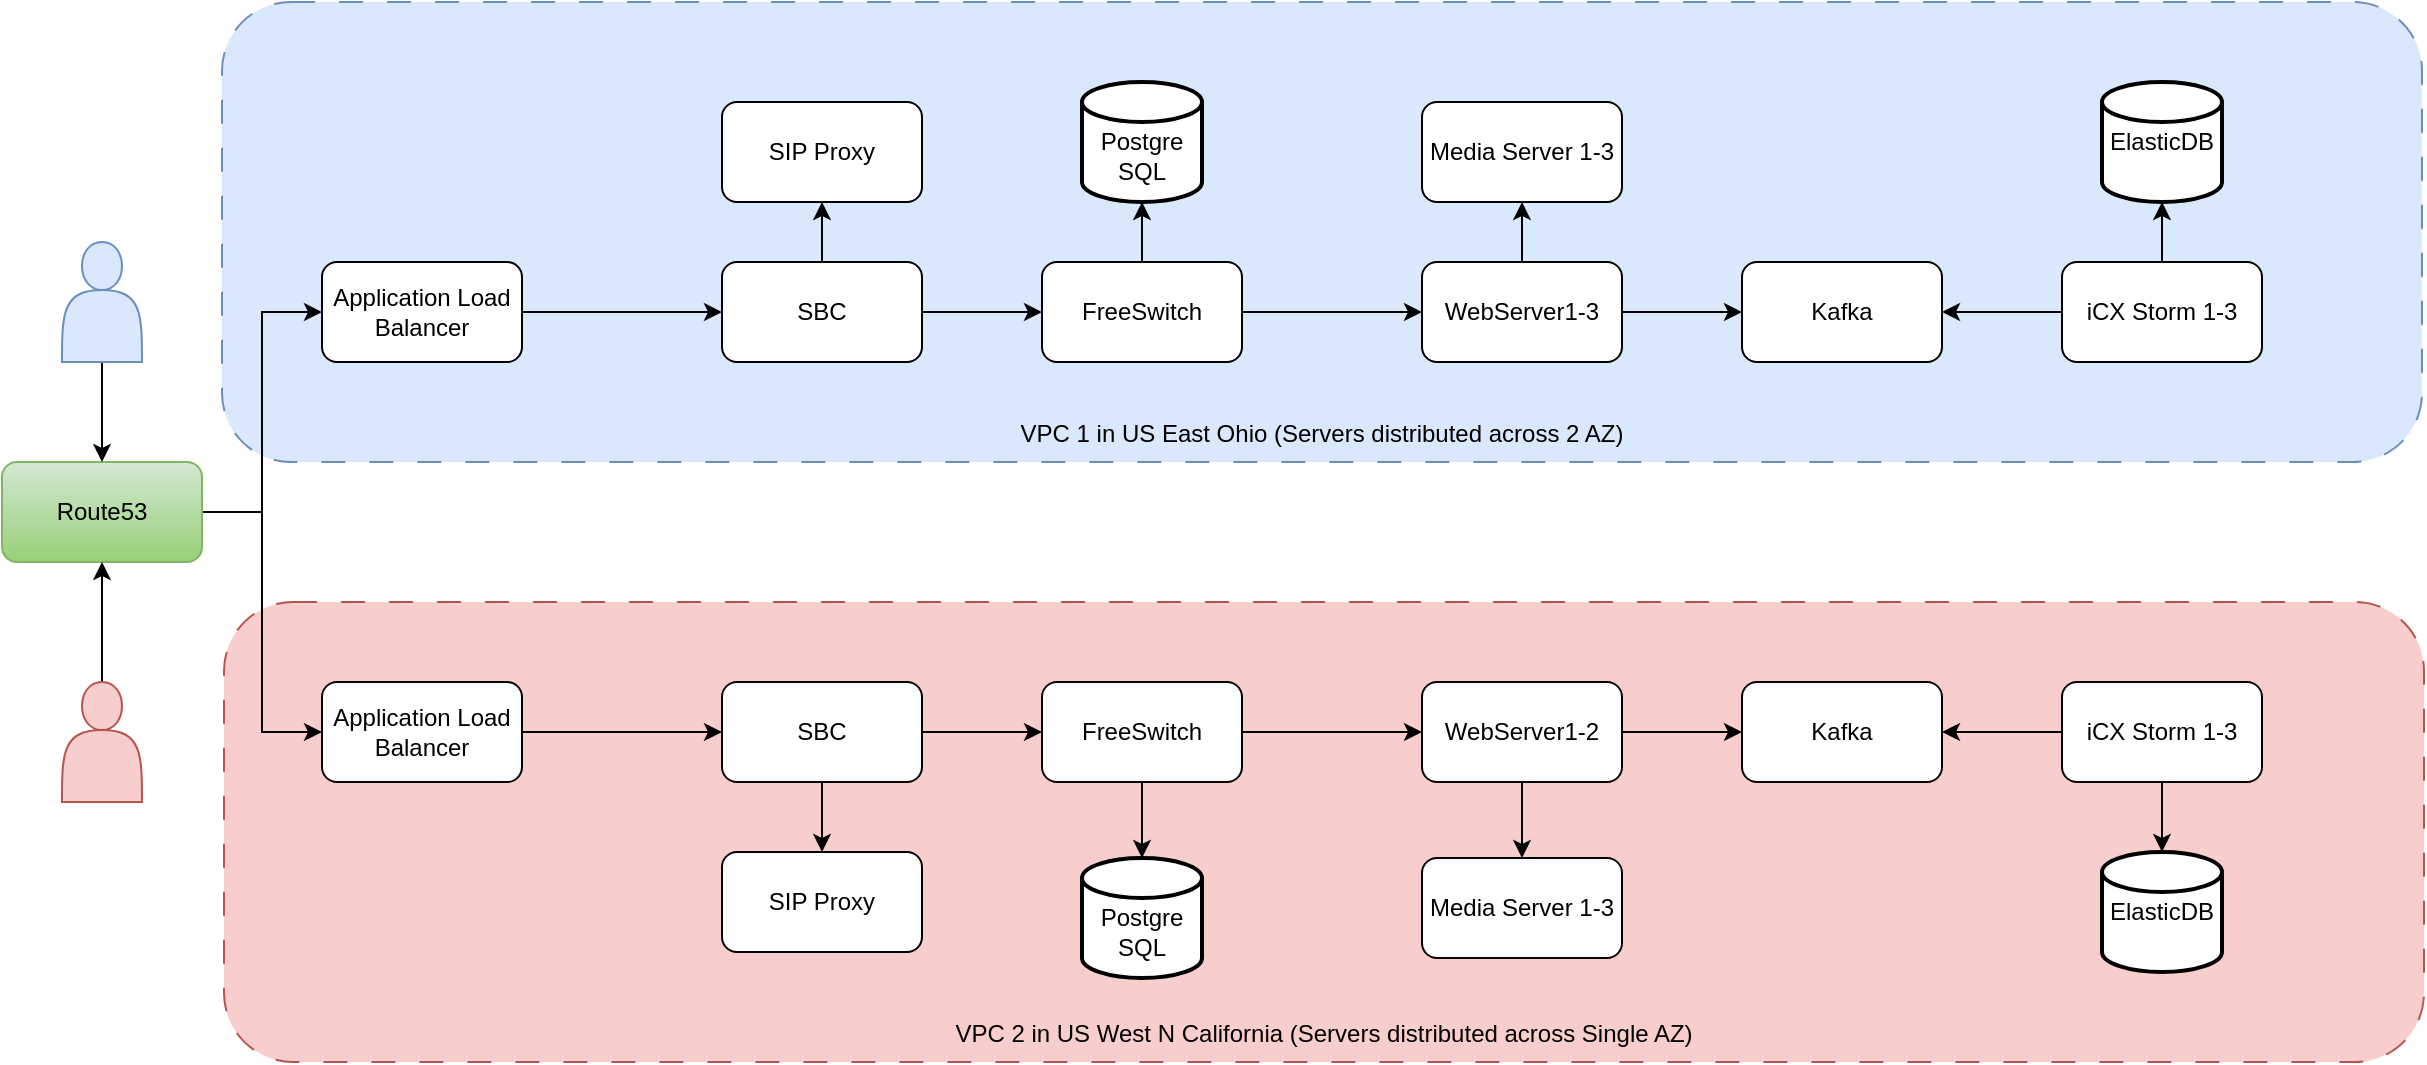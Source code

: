 <mxfile version="24.6.5" type="device" pages="4">
  <diagram name="Prod" id="0y2cEcj92cRR9aywOkBa">
    <mxGraphModel dx="1094" dy="1442" grid="1" gridSize="10" guides="1" tooltips="1" connect="1" arrows="1" fold="1" page="1" pageScale="1" pageWidth="850" pageHeight="1100" math="0" shadow="0">
      <root>
        <mxCell id="OpNi6kAqzI9KbD3gXD60-0" />
        <mxCell id="OpNi6kAqzI9KbD3gXD60-1" parent="OpNi6kAqzI9KbD3gXD60-0" />
        <mxCell id="OpNi6kAqzI9KbD3gXD60-2" value="&lt;div&gt;&lt;br&gt;&lt;/div&gt;&lt;div&gt;&lt;br&gt;&lt;/div&gt;&lt;div&gt;&lt;br&gt;&lt;/div&gt;&lt;div&gt;&lt;br&gt;&lt;/div&gt;&lt;div&gt;&lt;br&gt;&lt;/div&gt;&lt;div&gt;&lt;br&gt;&lt;/div&gt;&lt;div&gt;&lt;br&gt;&lt;/div&gt;&lt;div&gt;&lt;br&gt;&lt;/div&gt;&lt;div&gt;&lt;br&gt;&lt;/div&gt;&lt;div&gt;&lt;br&gt;&lt;/div&gt;&lt;div&gt;&lt;br&gt;&lt;/div&gt;&lt;div&gt;&lt;br&gt;&lt;/div&gt;&lt;div&gt;&lt;br&gt;&lt;/div&gt;&lt;div&gt;&lt;br&gt;&lt;/div&gt;&lt;div&gt;VPC 2 in US West N California (Servers distributed across Single AZ)&lt;br&gt;&lt;/div&gt;" style="html=1;dashed=1;whiteSpace=wrap;rounded=1;fillColor=#f8cecc;dashPattern=12 12;strokeColor=#b85450;" vertex="1" parent="OpNi6kAqzI9KbD3gXD60-1">
          <mxGeometry x="151" y="200" width="1100" height="230" as="geometry" />
        </mxCell>
        <mxCell id="OpNi6kAqzI9KbD3gXD60-3" value="&lt;br&gt;&lt;div&gt;&lt;br&gt;&lt;/div&gt;&lt;div&gt;&lt;br&gt;&lt;/div&gt;&lt;div&gt;&lt;br&gt;&lt;/div&gt;&lt;div&gt;&lt;br&gt;&lt;/div&gt;&lt;div&gt;&lt;br&gt;&lt;/div&gt;&lt;div&gt;&lt;br&gt;&lt;/div&gt;&lt;div&gt;&lt;br&gt;&lt;/div&gt;&lt;div&gt;&lt;br&gt;&lt;/div&gt;&lt;div&gt;&lt;br&gt;&lt;/div&gt;&lt;div&gt;&lt;br&gt;&lt;/div&gt;&lt;div&gt;&lt;br&gt;&lt;/div&gt;&lt;div&gt;&lt;br&gt;&lt;/div&gt;&lt;div&gt;&lt;br&gt;&lt;/div&gt;&lt;div&gt;VPC 1 in US East Ohio (Servers distributed across 2 AZ)&lt;br&gt;&lt;/div&gt;" style="html=1;dashed=1;whiteSpace=wrap;rounded=1;fillColor=#dae8fc;dashPattern=12 12;strokeColor=#6c8ebf;" vertex="1" parent="OpNi6kAqzI9KbD3gXD60-1">
          <mxGeometry x="150" y="-100" width="1100" height="230" as="geometry" />
        </mxCell>
        <mxCell id="OpNi6kAqzI9KbD3gXD60-4" style="edgeStyle=orthogonalEdgeStyle;rounded=0;orthogonalLoop=1;jettySize=auto;html=1;exitX=1;exitY=0.5;exitDx=0;exitDy=0;entryX=0;entryY=0.5;entryDx=0;entryDy=0;" edge="1" parent="OpNi6kAqzI9KbD3gXD60-1" source="OpNi6kAqzI9KbD3gXD60-6" target="OpNi6kAqzI9KbD3gXD60-8">
          <mxGeometry relative="1" as="geometry" />
        </mxCell>
        <mxCell id="OpNi6kAqzI9KbD3gXD60-5" style="edgeStyle=orthogonalEdgeStyle;rounded=0;orthogonalLoop=1;jettySize=auto;html=1;exitX=1;exitY=0.5;exitDx=0;exitDy=0;entryX=0;entryY=0.5;entryDx=0;entryDy=0;" edge="1" parent="OpNi6kAqzI9KbD3gXD60-1" source="OpNi6kAqzI9KbD3gXD60-6" target="OpNi6kAqzI9KbD3gXD60-10">
          <mxGeometry relative="1" as="geometry" />
        </mxCell>
        <mxCell id="OpNi6kAqzI9KbD3gXD60-6" value="Route53" style="html=1;dashed=0;whiteSpace=wrap;rounded=1;fillColor=#d5e8d4;strokeColor=#82b366;gradientColor=#97d077;" vertex="1" parent="OpNi6kAqzI9KbD3gXD60-1">
          <mxGeometry x="40" y="130" width="100" height="50" as="geometry" />
        </mxCell>
        <mxCell id="OpNi6kAqzI9KbD3gXD60-7" value="" style="edgeStyle=orthogonalEdgeStyle;rounded=0;orthogonalLoop=1;jettySize=auto;html=1;" edge="1" parent="OpNi6kAqzI9KbD3gXD60-1" source="OpNi6kAqzI9KbD3gXD60-8" target="OpNi6kAqzI9KbD3gXD60-13">
          <mxGeometry relative="1" as="geometry" />
        </mxCell>
        <mxCell id="OpNi6kAqzI9KbD3gXD60-8" value="Application Load Balancer" style="html=1;dashed=0;whiteSpace=wrap;rounded=1;" vertex="1" parent="OpNi6kAqzI9KbD3gXD60-1">
          <mxGeometry x="200" y="30" width="100" height="50" as="geometry" />
        </mxCell>
        <mxCell id="OpNi6kAqzI9KbD3gXD60-9" value="" style="edgeStyle=orthogonalEdgeStyle;rounded=0;orthogonalLoop=1;jettySize=auto;html=1;" edge="1" parent="OpNi6kAqzI9KbD3gXD60-1" source="OpNi6kAqzI9KbD3gXD60-10" target="OpNi6kAqzI9KbD3gXD60-16">
          <mxGeometry relative="1" as="geometry" />
        </mxCell>
        <mxCell id="OpNi6kAqzI9KbD3gXD60-10" value="Application Load Balancer" style="html=1;dashed=0;whiteSpace=wrap;rounded=1;" vertex="1" parent="OpNi6kAqzI9KbD3gXD60-1">
          <mxGeometry x="200" y="240" width="100" height="50" as="geometry" />
        </mxCell>
        <mxCell id="OpNi6kAqzI9KbD3gXD60-11" value="" style="edgeStyle=orthogonalEdgeStyle;rounded=0;orthogonalLoop=1;jettySize=auto;html=1;" edge="1" parent="OpNi6kAqzI9KbD3gXD60-1" source="OpNi6kAqzI9KbD3gXD60-13" target="OpNi6kAqzI9KbD3gXD60-17">
          <mxGeometry relative="1" as="geometry" />
        </mxCell>
        <mxCell id="OpNi6kAqzI9KbD3gXD60-12" value="" style="edgeStyle=orthogonalEdgeStyle;rounded=0;orthogonalLoop=1;jettySize=auto;html=1;" edge="1" parent="OpNi6kAqzI9KbD3gXD60-1" source="OpNi6kAqzI9KbD3gXD60-13" target="OpNi6kAqzI9KbD3gXD60-21">
          <mxGeometry relative="1" as="geometry" />
        </mxCell>
        <mxCell id="OpNi6kAqzI9KbD3gXD60-13" value="SBC" style="html=1;dashed=0;whiteSpace=wrap;rounded=1;" vertex="1" parent="OpNi6kAqzI9KbD3gXD60-1">
          <mxGeometry x="400" y="30" width="100" height="50" as="geometry" />
        </mxCell>
        <mxCell id="OpNi6kAqzI9KbD3gXD60-14" value="" style="edgeStyle=orthogonalEdgeStyle;rounded=0;orthogonalLoop=1;jettySize=auto;html=1;" edge="1" parent="OpNi6kAqzI9KbD3gXD60-1" source="OpNi6kAqzI9KbD3gXD60-16" target="OpNi6kAqzI9KbD3gXD60-18">
          <mxGeometry relative="1" as="geometry" />
        </mxCell>
        <mxCell id="OpNi6kAqzI9KbD3gXD60-15" value="" style="edgeStyle=orthogonalEdgeStyle;rounded=0;orthogonalLoop=1;jettySize=auto;html=1;" edge="1" parent="OpNi6kAqzI9KbD3gXD60-1" source="OpNi6kAqzI9KbD3gXD60-16" target="OpNi6kAqzI9KbD3gXD60-24">
          <mxGeometry relative="1" as="geometry" />
        </mxCell>
        <mxCell id="OpNi6kAqzI9KbD3gXD60-16" value="SBC" style="html=1;dashed=0;whiteSpace=wrap;rounded=1;" vertex="1" parent="OpNi6kAqzI9KbD3gXD60-1">
          <mxGeometry x="400" y="240" width="100" height="50" as="geometry" />
        </mxCell>
        <mxCell id="OpNi6kAqzI9KbD3gXD60-17" value="SIP Proxy" style="html=1;dashed=0;whiteSpace=wrap;rounded=1;" vertex="1" parent="OpNi6kAqzI9KbD3gXD60-1">
          <mxGeometry x="400" y="-50" width="100" height="50" as="geometry" />
        </mxCell>
        <mxCell id="OpNi6kAqzI9KbD3gXD60-18" value="SIP Proxy" style="html=1;dashed=0;whiteSpace=wrap;rounded=1;" vertex="1" parent="OpNi6kAqzI9KbD3gXD60-1">
          <mxGeometry x="400" y="325" width="100" height="50" as="geometry" />
        </mxCell>
        <mxCell id="OpNi6kAqzI9KbD3gXD60-19" value="" style="edgeStyle=orthogonalEdgeStyle;rounded=0;orthogonalLoop=1;jettySize=auto;html=1;" edge="1" parent="OpNi6kAqzI9KbD3gXD60-1" source="OpNi6kAqzI9KbD3gXD60-21" target="OpNi6kAqzI9KbD3gXD60-29">
          <mxGeometry relative="1" as="geometry" />
        </mxCell>
        <mxCell id="OpNi6kAqzI9KbD3gXD60-20" value="" style="edgeStyle=orthogonalEdgeStyle;rounded=0;orthogonalLoop=1;jettySize=auto;html=1;" edge="1" parent="OpNi6kAqzI9KbD3gXD60-1" source="OpNi6kAqzI9KbD3gXD60-21" target="OpNi6kAqzI9KbD3gXD60-25">
          <mxGeometry relative="1" as="geometry" />
        </mxCell>
        <mxCell id="OpNi6kAqzI9KbD3gXD60-21" value="FreeSwitch" style="html=1;dashed=0;whiteSpace=wrap;rounded=1;" vertex="1" parent="OpNi6kAqzI9KbD3gXD60-1">
          <mxGeometry x="560" y="30" width="100" height="50" as="geometry" />
        </mxCell>
        <mxCell id="OpNi6kAqzI9KbD3gXD60-22" value="" style="edgeStyle=orthogonalEdgeStyle;rounded=0;orthogonalLoop=1;jettySize=auto;html=1;" edge="1" parent="OpNi6kAqzI9KbD3gXD60-1" source="OpNi6kAqzI9KbD3gXD60-24" target="OpNi6kAqzI9KbD3gXD60-26">
          <mxGeometry relative="1" as="geometry" />
        </mxCell>
        <mxCell id="OpNi6kAqzI9KbD3gXD60-23" value="" style="edgeStyle=orthogonalEdgeStyle;rounded=0;orthogonalLoop=1;jettySize=auto;html=1;" edge="1" parent="OpNi6kAqzI9KbD3gXD60-1" source="OpNi6kAqzI9KbD3gXD60-24" target="OpNi6kAqzI9KbD3gXD60-32">
          <mxGeometry relative="1" as="geometry" />
        </mxCell>
        <mxCell id="OpNi6kAqzI9KbD3gXD60-24" value="FreeSwitch" style="html=1;dashed=0;whiteSpace=wrap;rounded=1;" vertex="1" parent="OpNi6kAqzI9KbD3gXD60-1">
          <mxGeometry x="560" y="240" width="100" height="50" as="geometry" />
        </mxCell>
        <mxCell id="OpNi6kAqzI9KbD3gXD60-25" value="&lt;div&gt;&lt;br&gt;&lt;/div&gt;&lt;div&gt;Postgre&lt;/div&gt;&lt;div&gt;SQL&lt;/div&gt;" style="strokeWidth=2;html=1;shape=mxgraph.flowchart.database;whiteSpace=wrap;" vertex="1" parent="OpNi6kAqzI9KbD3gXD60-1">
          <mxGeometry x="580" y="-60" width="60" height="60" as="geometry" />
        </mxCell>
        <mxCell id="OpNi6kAqzI9KbD3gXD60-26" value="&lt;br&gt;&lt;div&gt;Postgre&lt;/div&gt;&lt;div&gt;SQL&lt;/div&gt;" style="strokeWidth=2;html=1;shape=mxgraph.flowchart.database;whiteSpace=wrap;" vertex="1" parent="OpNi6kAqzI9KbD3gXD60-1">
          <mxGeometry x="580" y="328" width="60" height="60" as="geometry" />
        </mxCell>
        <mxCell id="OpNi6kAqzI9KbD3gXD60-27" value="" style="edgeStyle=orthogonalEdgeStyle;rounded=0;orthogonalLoop=1;jettySize=auto;html=1;" edge="1" parent="OpNi6kAqzI9KbD3gXD60-1" source="OpNi6kAqzI9KbD3gXD60-29" target="OpNi6kAqzI9KbD3gXD60-33">
          <mxGeometry relative="1" as="geometry" />
        </mxCell>
        <mxCell id="OpNi6kAqzI9KbD3gXD60-28" value="" style="edgeStyle=orthogonalEdgeStyle;rounded=0;orthogonalLoop=1;jettySize=auto;html=1;" edge="1" parent="OpNi6kAqzI9KbD3gXD60-1" source="OpNi6kAqzI9KbD3gXD60-29" target="OpNi6kAqzI9KbD3gXD60-37">
          <mxGeometry relative="1" as="geometry" />
        </mxCell>
        <mxCell id="OpNi6kAqzI9KbD3gXD60-29" value="WebServer1-3" style="html=1;dashed=0;whiteSpace=wrap;rounded=1;" vertex="1" parent="OpNi6kAqzI9KbD3gXD60-1">
          <mxGeometry x="750" y="30" width="100" height="50" as="geometry" />
        </mxCell>
        <mxCell id="OpNi6kAqzI9KbD3gXD60-30" value="" style="edgeStyle=orthogonalEdgeStyle;rounded=0;orthogonalLoop=1;jettySize=auto;html=1;" edge="1" parent="OpNi6kAqzI9KbD3gXD60-1" source="OpNi6kAqzI9KbD3gXD60-32" target="OpNi6kAqzI9KbD3gXD60-34">
          <mxGeometry relative="1" as="geometry" />
        </mxCell>
        <mxCell id="OpNi6kAqzI9KbD3gXD60-31" value="" style="edgeStyle=orthogonalEdgeStyle;rounded=0;orthogonalLoop=1;jettySize=auto;html=1;" edge="1" parent="OpNi6kAqzI9KbD3gXD60-1" source="OpNi6kAqzI9KbD3gXD60-32" target="OpNi6kAqzI9KbD3gXD60-38">
          <mxGeometry relative="1" as="geometry" />
        </mxCell>
        <mxCell id="OpNi6kAqzI9KbD3gXD60-32" value="WebServer1-2" style="html=1;dashed=0;whiteSpace=wrap;rounded=1;" vertex="1" parent="OpNi6kAqzI9KbD3gXD60-1">
          <mxGeometry x="750" y="240" width="100" height="50" as="geometry" />
        </mxCell>
        <mxCell id="OpNi6kAqzI9KbD3gXD60-33" value="Media Server 1-3" style="html=1;dashed=0;whiteSpace=wrap;rounded=1;" vertex="1" parent="OpNi6kAqzI9KbD3gXD60-1">
          <mxGeometry x="750" y="-50" width="100" height="50" as="geometry" />
        </mxCell>
        <mxCell id="OpNi6kAqzI9KbD3gXD60-34" value="Media Server 1-3" style="html=1;dashed=0;whiteSpace=wrap;rounded=1;" vertex="1" parent="OpNi6kAqzI9KbD3gXD60-1">
          <mxGeometry x="750" y="328" width="100" height="50" as="geometry" />
        </mxCell>
        <mxCell id="OpNi6kAqzI9KbD3gXD60-35" value="ElasticDB" style="strokeWidth=2;html=1;shape=mxgraph.flowchart.database;whiteSpace=wrap;" vertex="1" parent="OpNi6kAqzI9KbD3gXD60-1">
          <mxGeometry x="1090" y="-60" width="60" height="60" as="geometry" />
        </mxCell>
        <mxCell id="OpNi6kAqzI9KbD3gXD60-36" value="ElasticDB" style="strokeWidth=2;html=1;shape=mxgraph.flowchart.database;whiteSpace=wrap;" vertex="1" parent="OpNi6kAqzI9KbD3gXD60-1">
          <mxGeometry x="1090" y="325" width="60" height="60" as="geometry" />
        </mxCell>
        <mxCell id="OpNi6kAqzI9KbD3gXD60-37" value="Kafka" style="html=1;dashed=0;whiteSpace=wrap;rounded=1;" vertex="1" parent="OpNi6kAqzI9KbD3gXD60-1">
          <mxGeometry x="910" y="30" width="100" height="50" as="geometry" />
        </mxCell>
        <mxCell id="OpNi6kAqzI9KbD3gXD60-38" value="Kafka" style="html=1;dashed=0;whiteSpace=wrap;rounded=1;" vertex="1" parent="OpNi6kAqzI9KbD3gXD60-1">
          <mxGeometry x="910" y="240" width="100" height="50" as="geometry" />
        </mxCell>
        <mxCell id="OpNi6kAqzI9KbD3gXD60-39" value="" style="edgeStyle=orthogonalEdgeStyle;rounded=0;orthogonalLoop=1;jettySize=auto;html=1;" edge="1" parent="OpNi6kAqzI9KbD3gXD60-1" source="OpNi6kAqzI9KbD3gXD60-41" target="OpNi6kAqzI9KbD3gXD60-37">
          <mxGeometry relative="1" as="geometry" />
        </mxCell>
        <mxCell id="OpNi6kAqzI9KbD3gXD60-40" value="" style="edgeStyle=orthogonalEdgeStyle;rounded=0;orthogonalLoop=1;jettySize=auto;html=1;" edge="1" parent="OpNi6kAqzI9KbD3gXD60-1" source="OpNi6kAqzI9KbD3gXD60-41" target="OpNi6kAqzI9KbD3gXD60-35">
          <mxGeometry relative="1" as="geometry" />
        </mxCell>
        <mxCell id="OpNi6kAqzI9KbD3gXD60-41" value="iCX Storm 1-3" style="html=1;dashed=0;whiteSpace=wrap;rounded=1;" vertex="1" parent="OpNi6kAqzI9KbD3gXD60-1">
          <mxGeometry x="1070" y="30" width="100" height="50" as="geometry" />
        </mxCell>
        <mxCell id="OpNi6kAqzI9KbD3gXD60-42" value="" style="edgeStyle=orthogonalEdgeStyle;rounded=0;orthogonalLoop=1;jettySize=auto;html=1;" edge="1" parent="OpNi6kAqzI9KbD3gXD60-1" source="OpNi6kAqzI9KbD3gXD60-44" target="OpNi6kAqzI9KbD3gXD60-38">
          <mxGeometry relative="1" as="geometry" />
        </mxCell>
        <mxCell id="OpNi6kAqzI9KbD3gXD60-43" value="" style="edgeStyle=orthogonalEdgeStyle;rounded=0;orthogonalLoop=1;jettySize=auto;html=1;" edge="1" parent="OpNi6kAqzI9KbD3gXD60-1" source="OpNi6kAqzI9KbD3gXD60-44" target="OpNi6kAqzI9KbD3gXD60-36">
          <mxGeometry relative="1" as="geometry" />
        </mxCell>
        <mxCell id="OpNi6kAqzI9KbD3gXD60-44" value="iCX Storm 1-3" style="html=1;dashed=0;whiteSpace=wrap;rounded=1;" vertex="1" parent="OpNi6kAqzI9KbD3gXD60-1">
          <mxGeometry x="1070" y="240" width="100" height="50" as="geometry" />
        </mxCell>
        <mxCell id="OpNi6kAqzI9KbD3gXD60-45" value="" style="edgeStyle=orthogonalEdgeStyle;rounded=0;orthogonalLoop=1;jettySize=auto;html=1;" edge="1" parent="OpNi6kAqzI9KbD3gXD60-1" source="OpNi6kAqzI9KbD3gXD60-46" target="OpNi6kAqzI9KbD3gXD60-6">
          <mxGeometry relative="1" as="geometry" />
        </mxCell>
        <mxCell id="OpNi6kAqzI9KbD3gXD60-46" value="" style="shape=actor;whiteSpace=wrap;html=1;fillColor=#dae8fc;strokeColor=#6c8ebf;" vertex="1" parent="OpNi6kAqzI9KbD3gXD60-1">
          <mxGeometry x="70" y="20" width="40" height="60" as="geometry" />
        </mxCell>
        <mxCell id="OpNi6kAqzI9KbD3gXD60-47" value="" style="edgeStyle=orthogonalEdgeStyle;rounded=0;orthogonalLoop=1;jettySize=auto;html=1;" edge="1" parent="OpNi6kAqzI9KbD3gXD60-1" source="OpNi6kAqzI9KbD3gXD60-48" target="OpNi6kAqzI9KbD3gXD60-6">
          <mxGeometry relative="1" as="geometry" />
        </mxCell>
        <mxCell id="OpNi6kAqzI9KbD3gXD60-48" value="" style="shape=actor;whiteSpace=wrap;html=1;fillColor=#f8cecc;strokeColor=#b85450;" vertex="1" parent="OpNi6kAqzI9KbD3gXD60-1">
          <mxGeometry x="70" y="240" width="40" height="60" as="geometry" />
        </mxCell>
      </root>
    </mxGraphModel>
  </diagram>
  <diagram name="QA" id="72XhAy7mqcsONhB2yUjK">
    <mxGraphModel dx="1094" dy="1442" grid="1" gridSize="10" guides="1" tooltips="1" connect="1" arrows="1" fold="1" page="1" pageScale="1" pageWidth="850" pageHeight="1100" math="0" shadow="0">
      <root>
        <mxCell id="8ZJLB2aqeeRD6IGRixG1-0" />
        <mxCell id="8ZJLB2aqeeRD6IGRixG1-1" parent="8ZJLB2aqeeRD6IGRixG1-0" />
        <mxCell id="8ZJLB2aqeeRD6IGRixG1-2" value="&lt;div&gt;&lt;br&gt;&lt;/div&gt;&lt;div&gt;&lt;br&gt;&lt;/div&gt;&lt;div&gt;&lt;br&gt;&lt;/div&gt;&lt;div&gt;&lt;br&gt;&lt;/div&gt;&lt;div&gt;&lt;br&gt;&lt;/div&gt;&lt;div&gt;&lt;br&gt;&lt;/div&gt;&lt;div&gt;&lt;br&gt;&lt;/div&gt;&lt;div&gt;&lt;br&gt;&lt;/div&gt;&lt;div&gt;&lt;br&gt;&lt;/div&gt;&lt;div&gt;&lt;br&gt;&lt;/div&gt;&lt;div&gt;&lt;br&gt;&lt;/div&gt;&lt;div&gt;&lt;br&gt;&lt;/div&gt;&lt;div&gt;&lt;br&gt;&lt;/div&gt;&lt;div&gt;&lt;br&gt;&lt;/div&gt;&lt;div&gt;VPC 2 in US West N California (Servers distributed across Single AZ)&lt;br&gt;&lt;/div&gt;" style="html=1;dashed=1;whiteSpace=wrap;rounded=1;fillColor=#f8cecc;dashPattern=12 12;strokeColor=#b85450;" vertex="1" parent="8ZJLB2aqeeRD6IGRixG1-1">
          <mxGeometry x="151" y="200" width="1100" height="230" as="geometry" />
        </mxCell>
        <mxCell id="8ZJLB2aqeeRD6IGRixG1-3" value="&lt;br&gt;&lt;div&gt;&lt;br&gt;&lt;/div&gt;&lt;div&gt;&lt;br&gt;&lt;/div&gt;&lt;div&gt;&lt;br&gt;&lt;/div&gt;&lt;div&gt;&lt;br&gt;&lt;/div&gt;&lt;div&gt;&lt;br&gt;&lt;/div&gt;&lt;div&gt;&lt;br&gt;&lt;/div&gt;&lt;div&gt;&lt;br&gt;&lt;/div&gt;&lt;div&gt;&lt;br&gt;&lt;/div&gt;&lt;div&gt;&lt;br&gt;&lt;/div&gt;&lt;div&gt;&lt;br&gt;&lt;/div&gt;&lt;div&gt;&lt;br&gt;&lt;/div&gt;&lt;div&gt;&lt;br&gt;&lt;/div&gt;&lt;div&gt;&lt;br&gt;&lt;/div&gt;&lt;div&gt;VPC 1 in US East Ohio (Servers distributed across Single AZ)&lt;br&gt;&lt;/div&gt;" style="html=1;dashed=1;whiteSpace=wrap;rounded=1;fillColor=#dae8fc;dashPattern=12 12;strokeColor=#6c8ebf;" vertex="1" parent="8ZJLB2aqeeRD6IGRixG1-1">
          <mxGeometry x="150" y="-100" width="1100" height="230" as="geometry" />
        </mxCell>
        <mxCell id="8ZJLB2aqeeRD6IGRixG1-4" style="edgeStyle=orthogonalEdgeStyle;rounded=0;orthogonalLoop=1;jettySize=auto;html=1;exitX=1;exitY=0.5;exitDx=0;exitDy=0;entryX=0;entryY=0.5;entryDx=0;entryDy=0;" edge="1" parent="8ZJLB2aqeeRD6IGRixG1-1" source="8ZJLB2aqeeRD6IGRixG1-6" target="8ZJLB2aqeeRD6IGRixG1-8">
          <mxGeometry relative="1" as="geometry" />
        </mxCell>
        <mxCell id="8ZJLB2aqeeRD6IGRixG1-5" style="edgeStyle=orthogonalEdgeStyle;rounded=0;orthogonalLoop=1;jettySize=auto;html=1;exitX=1;exitY=0.5;exitDx=0;exitDy=0;entryX=0;entryY=0.5;entryDx=0;entryDy=0;" edge="1" parent="8ZJLB2aqeeRD6IGRixG1-1" source="8ZJLB2aqeeRD6IGRixG1-6" target="8ZJLB2aqeeRD6IGRixG1-10">
          <mxGeometry relative="1" as="geometry" />
        </mxCell>
        <mxCell id="8ZJLB2aqeeRD6IGRixG1-6" value="Route53" style="html=1;dashed=0;whiteSpace=wrap;rounded=1;fillColor=#d5e8d4;strokeColor=#82b366;gradientColor=#97d077;" vertex="1" parent="8ZJLB2aqeeRD6IGRixG1-1">
          <mxGeometry x="40" y="130" width="100" height="50" as="geometry" />
        </mxCell>
        <mxCell id="8ZJLB2aqeeRD6IGRixG1-7" value="" style="edgeStyle=orthogonalEdgeStyle;rounded=0;orthogonalLoop=1;jettySize=auto;html=1;" edge="1" parent="8ZJLB2aqeeRD6IGRixG1-1" source="8ZJLB2aqeeRD6IGRixG1-8" target="8ZJLB2aqeeRD6IGRixG1-13">
          <mxGeometry relative="1" as="geometry" />
        </mxCell>
        <mxCell id="8ZJLB2aqeeRD6IGRixG1-8" value="Application Load Balancer" style="html=1;dashed=0;whiteSpace=wrap;rounded=1;" vertex="1" parent="8ZJLB2aqeeRD6IGRixG1-1">
          <mxGeometry x="200" y="30" width="100" height="50" as="geometry" />
        </mxCell>
        <mxCell id="8ZJLB2aqeeRD6IGRixG1-9" value="" style="edgeStyle=orthogonalEdgeStyle;rounded=0;orthogonalLoop=1;jettySize=auto;html=1;" edge="1" parent="8ZJLB2aqeeRD6IGRixG1-1" source="8ZJLB2aqeeRD6IGRixG1-10" target="8ZJLB2aqeeRD6IGRixG1-16">
          <mxGeometry relative="1" as="geometry" />
        </mxCell>
        <mxCell id="8ZJLB2aqeeRD6IGRixG1-10" value="Application Load Balancer" style="html=1;dashed=0;whiteSpace=wrap;rounded=1;" vertex="1" parent="8ZJLB2aqeeRD6IGRixG1-1">
          <mxGeometry x="200" y="240" width="100" height="50" as="geometry" />
        </mxCell>
        <mxCell id="8ZJLB2aqeeRD6IGRixG1-11" value="" style="edgeStyle=orthogonalEdgeStyle;rounded=0;orthogonalLoop=1;jettySize=auto;html=1;" edge="1" parent="8ZJLB2aqeeRD6IGRixG1-1" source="8ZJLB2aqeeRD6IGRixG1-13" target="8ZJLB2aqeeRD6IGRixG1-17">
          <mxGeometry relative="1" as="geometry" />
        </mxCell>
        <mxCell id="8ZJLB2aqeeRD6IGRixG1-12" value="" style="edgeStyle=orthogonalEdgeStyle;rounded=0;orthogonalLoop=1;jettySize=auto;html=1;" edge="1" parent="8ZJLB2aqeeRD6IGRixG1-1" source="8ZJLB2aqeeRD6IGRixG1-13" target="8ZJLB2aqeeRD6IGRixG1-21">
          <mxGeometry relative="1" as="geometry" />
        </mxCell>
        <mxCell id="8ZJLB2aqeeRD6IGRixG1-13" value="SBC" style="html=1;dashed=0;whiteSpace=wrap;rounded=1;" vertex="1" parent="8ZJLB2aqeeRD6IGRixG1-1">
          <mxGeometry x="400" y="30" width="100" height="50" as="geometry" />
        </mxCell>
        <mxCell id="8ZJLB2aqeeRD6IGRixG1-14" value="" style="edgeStyle=orthogonalEdgeStyle;rounded=0;orthogonalLoop=1;jettySize=auto;html=1;" edge="1" parent="8ZJLB2aqeeRD6IGRixG1-1" source="8ZJLB2aqeeRD6IGRixG1-16" target="8ZJLB2aqeeRD6IGRixG1-18">
          <mxGeometry relative="1" as="geometry" />
        </mxCell>
        <mxCell id="8ZJLB2aqeeRD6IGRixG1-15" value="" style="edgeStyle=orthogonalEdgeStyle;rounded=0;orthogonalLoop=1;jettySize=auto;html=1;" edge="1" parent="8ZJLB2aqeeRD6IGRixG1-1" source="8ZJLB2aqeeRD6IGRixG1-16" target="8ZJLB2aqeeRD6IGRixG1-24">
          <mxGeometry relative="1" as="geometry" />
        </mxCell>
        <mxCell id="8ZJLB2aqeeRD6IGRixG1-16" value="SBC" style="html=1;dashed=0;whiteSpace=wrap;rounded=1;" vertex="1" parent="8ZJLB2aqeeRD6IGRixG1-1">
          <mxGeometry x="400" y="240" width="100" height="50" as="geometry" />
        </mxCell>
        <mxCell id="8ZJLB2aqeeRD6IGRixG1-17" value="SIP Proxy" style="html=1;dashed=0;whiteSpace=wrap;rounded=1;" vertex="1" parent="8ZJLB2aqeeRD6IGRixG1-1">
          <mxGeometry x="400" y="-50" width="100" height="50" as="geometry" />
        </mxCell>
        <mxCell id="8ZJLB2aqeeRD6IGRixG1-18" value="SIP Proxy" style="html=1;dashed=0;whiteSpace=wrap;rounded=1;" vertex="1" parent="8ZJLB2aqeeRD6IGRixG1-1">
          <mxGeometry x="400" y="325" width="100" height="50" as="geometry" />
        </mxCell>
        <mxCell id="8ZJLB2aqeeRD6IGRixG1-19" value="" style="edgeStyle=orthogonalEdgeStyle;rounded=0;orthogonalLoop=1;jettySize=auto;html=1;" edge="1" parent="8ZJLB2aqeeRD6IGRixG1-1" source="8ZJLB2aqeeRD6IGRixG1-21" target="8ZJLB2aqeeRD6IGRixG1-29">
          <mxGeometry relative="1" as="geometry" />
        </mxCell>
        <mxCell id="8ZJLB2aqeeRD6IGRixG1-20" value="" style="edgeStyle=orthogonalEdgeStyle;rounded=0;orthogonalLoop=1;jettySize=auto;html=1;" edge="1" parent="8ZJLB2aqeeRD6IGRixG1-1" source="8ZJLB2aqeeRD6IGRixG1-21" target="8ZJLB2aqeeRD6IGRixG1-25">
          <mxGeometry relative="1" as="geometry" />
        </mxCell>
        <mxCell id="8ZJLB2aqeeRD6IGRixG1-21" value="FreeSwitch" style="html=1;dashed=0;whiteSpace=wrap;rounded=1;" vertex="1" parent="8ZJLB2aqeeRD6IGRixG1-1">
          <mxGeometry x="560" y="30" width="100" height="50" as="geometry" />
        </mxCell>
        <mxCell id="8ZJLB2aqeeRD6IGRixG1-22" value="" style="edgeStyle=orthogonalEdgeStyle;rounded=0;orthogonalLoop=1;jettySize=auto;html=1;" edge="1" parent="8ZJLB2aqeeRD6IGRixG1-1" source="8ZJLB2aqeeRD6IGRixG1-24" target="8ZJLB2aqeeRD6IGRixG1-26">
          <mxGeometry relative="1" as="geometry" />
        </mxCell>
        <mxCell id="8ZJLB2aqeeRD6IGRixG1-23" value="" style="edgeStyle=orthogonalEdgeStyle;rounded=0;orthogonalLoop=1;jettySize=auto;html=1;" edge="1" parent="8ZJLB2aqeeRD6IGRixG1-1" source="8ZJLB2aqeeRD6IGRixG1-24" target="8ZJLB2aqeeRD6IGRixG1-32">
          <mxGeometry relative="1" as="geometry" />
        </mxCell>
        <mxCell id="8ZJLB2aqeeRD6IGRixG1-24" value="FreeSwitch" style="html=1;dashed=0;whiteSpace=wrap;rounded=1;" vertex="1" parent="8ZJLB2aqeeRD6IGRixG1-1">
          <mxGeometry x="560" y="240" width="100" height="50" as="geometry" />
        </mxCell>
        <mxCell id="8ZJLB2aqeeRD6IGRixG1-25" value="&lt;div&gt;&lt;br&gt;&lt;/div&gt;&lt;div&gt;Postgre&lt;/div&gt;&lt;div&gt;SQL&lt;/div&gt;" style="strokeWidth=2;html=1;shape=mxgraph.flowchart.database;whiteSpace=wrap;" vertex="1" parent="8ZJLB2aqeeRD6IGRixG1-1">
          <mxGeometry x="580" y="-60" width="60" height="60" as="geometry" />
        </mxCell>
        <mxCell id="8ZJLB2aqeeRD6IGRixG1-26" value="&lt;br&gt;&lt;div&gt;Postgre&lt;/div&gt;&lt;div&gt;SQL&lt;/div&gt;" style="strokeWidth=2;html=1;shape=mxgraph.flowchart.database;whiteSpace=wrap;" vertex="1" parent="8ZJLB2aqeeRD6IGRixG1-1">
          <mxGeometry x="580" y="328" width="60" height="60" as="geometry" />
        </mxCell>
        <mxCell id="8ZJLB2aqeeRD6IGRixG1-27" value="" style="edgeStyle=orthogonalEdgeStyle;rounded=0;orthogonalLoop=1;jettySize=auto;html=1;" edge="1" parent="8ZJLB2aqeeRD6IGRixG1-1" source="8ZJLB2aqeeRD6IGRixG1-29" target="8ZJLB2aqeeRD6IGRixG1-33">
          <mxGeometry relative="1" as="geometry" />
        </mxCell>
        <mxCell id="8ZJLB2aqeeRD6IGRixG1-28" value="" style="edgeStyle=orthogonalEdgeStyle;rounded=0;orthogonalLoop=1;jettySize=auto;html=1;" edge="1" parent="8ZJLB2aqeeRD6IGRixG1-1" source="8ZJLB2aqeeRD6IGRixG1-29" target="8ZJLB2aqeeRD6IGRixG1-37">
          <mxGeometry relative="1" as="geometry" />
        </mxCell>
        <mxCell id="8ZJLB2aqeeRD6IGRixG1-29" value="WebServer1" style="html=1;dashed=0;whiteSpace=wrap;rounded=1;" vertex="1" parent="8ZJLB2aqeeRD6IGRixG1-1">
          <mxGeometry x="750" y="30" width="100" height="50" as="geometry" />
        </mxCell>
        <mxCell id="8ZJLB2aqeeRD6IGRixG1-30" value="" style="edgeStyle=orthogonalEdgeStyle;rounded=0;orthogonalLoop=1;jettySize=auto;html=1;" edge="1" parent="8ZJLB2aqeeRD6IGRixG1-1" source="8ZJLB2aqeeRD6IGRixG1-32" target="8ZJLB2aqeeRD6IGRixG1-34">
          <mxGeometry relative="1" as="geometry" />
        </mxCell>
        <mxCell id="8ZJLB2aqeeRD6IGRixG1-31" value="" style="edgeStyle=orthogonalEdgeStyle;rounded=0;orthogonalLoop=1;jettySize=auto;html=1;" edge="1" parent="8ZJLB2aqeeRD6IGRixG1-1" source="8ZJLB2aqeeRD6IGRixG1-32" target="8ZJLB2aqeeRD6IGRixG1-38">
          <mxGeometry relative="1" as="geometry" />
        </mxCell>
        <mxCell id="8ZJLB2aqeeRD6IGRixG1-32" value="WebServer1" style="html=1;dashed=0;whiteSpace=wrap;rounded=1;" vertex="1" parent="8ZJLB2aqeeRD6IGRixG1-1">
          <mxGeometry x="750" y="240" width="100" height="50" as="geometry" />
        </mxCell>
        <mxCell id="8ZJLB2aqeeRD6IGRixG1-33" value="Media Server 1&lt;span style=&quot;white-space: pre;&quot;&gt;&#x9;&lt;/span&gt;" style="html=1;dashed=0;whiteSpace=wrap;rounded=1;" vertex="1" parent="8ZJLB2aqeeRD6IGRixG1-1">
          <mxGeometry x="750" y="-50" width="100" height="50" as="geometry" />
        </mxCell>
        <mxCell id="8ZJLB2aqeeRD6IGRixG1-34" value="Media Server 1" style="html=1;dashed=0;whiteSpace=wrap;rounded=1;" vertex="1" parent="8ZJLB2aqeeRD6IGRixG1-1">
          <mxGeometry x="750" y="328" width="100" height="50" as="geometry" />
        </mxCell>
        <mxCell id="8ZJLB2aqeeRD6IGRixG1-35" value="ElasticDB" style="strokeWidth=2;html=1;shape=mxgraph.flowchart.database;whiteSpace=wrap;" vertex="1" parent="8ZJLB2aqeeRD6IGRixG1-1">
          <mxGeometry x="1090" y="-60" width="60" height="60" as="geometry" />
        </mxCell>
        <mxCell id="8ZJLB2aqeeRD6IGRixG1-36" value="ElasticDB" style="strokeWidth=2;html=1;shape=mxgraph.flowchart.database;whiteSpace=wrap;" vertex="1" parent="8ZJLB2aqeeRD6IGRixG1-1">
          <mxGeometry x="1090" y="325" width="60" height="60" as="geometry" />
        </mxCell>
        <mxCell id="8ZJLB2aqeeRD6IGRixG1-37" value="Kafka" style="html=1;dashed=0;whiteSpace=wrap;rounded=1;" vertex="1" parent="8ZJLB2aqeeRD6IGRixG1-1">
          <mxGeometry x="910" y="30" width="100" height="50" as="geometry" />
        </mxCell>
        <mxCell id="8ZJLB2aqeeRD6IGRixG1-38" value="Kafka" style="html=1;dashed=0;whiteSpace=wrap;rounded=1;" vertex="1" parent="8ZJLB2aqeeRD6IGRixG1-1">
          <mxGeometry x="910" y="240" width="100" height="50" as="geometry" />
        </mxCell>
        <mxCell id="8ZJLB2aqeeRD6IGRixG1-39" value="" style="edgeStyle=orthogonalEdgeStyle;rounded=0;orthogonalLoop=1;jettySize=auto;html=1;" edge="1" parent="8ZJLB2aqeeRD6IGRixG1-1" source="8ZJLB2aqeeRD6IGRixG1-41" target="8ZJLB2aqeeRD6IGRixG1-37">
          <mxGeometry relative="1" as="geometry" />
        </mxCell>
        <mxCell id="8ZJLB2aqeeRD6IGRixG1-40" value="" style="edgeStyle=orthogonalEdgeStyle;rounded=0;orthogonalLoop=1;jettySize=auto;html=1;" edge="1" parent="8ZJLB2aqeeRD6IGRixG1-1" source="8ZJLB2aqeeRD6IGRixG1-41" target="8ZJLB2aqeeRD6IGRixG1-35">
          <mxGeometry relative="1" as="geometry" />
        </mxCell>
        <mxCell id="8ZJLB2aqeeRD6IGRixG1-41" value="iCX Storm 1" style="html=1;dashed=0;whiteSpace=wrap;rounded=1;" vertex="1" parent="8ZJLB2aqeeRD6IGRixG1-1">
          <mxGeometry x="1070" y="30" width="100" height="50" as="geometry" />
        </mxCell>
        <mxCell id="8ZJLB2aqeeRD6IGRixG1-42" value="" style="edgeStyle=orthogonalEdgeStyle;rounded=0;orthogonalLoop=1;jettySize=auto;html=1;" edge="1" parent="8ZJLB2aqeeRD6IGRixG1-1" source="8ZJLB2aqeeRD6IGRixG1-44" target="8ZJLB2aqeeRD6IGRixG1-38">
          <mxGeometry relative="1" as="geometry" />
        </mxCell>
        <mxCell id="8ZJLB2aqeeRD6IGRixG1-43" value="" style="edgeStyle=orthogonalEdgeStyle;rounded=0;orthogonalLoop=1;jettySize=auto;html=1;" edge="1" parent="8ZJLB2aqeeRD6IGRixG1-1" source="8ZJLB2aqeeRD6IGRixG1-44" target="8ZJLB2aqeeRD6IGRixG1-36">
          <mxGeometry relative="1" as="geometry" />
        </mxCell>
        <mxCell id="8ZJLB2aqeeRD6IGRixG1-44" value="iCX Storm 1" style="html=1;dashed=0;whiteSpace=wrap;rounded=1;" vertex="1" parent="8ZJLB2aqeeRD6IGRixG1-1">
          <mxGeometry x="1070" y="240" width="100" height="50" as="geometry" />
        </mxCell>
        <mxCell id="8ZJLB2aqeeRD6IGRixG1-45" value="" style="edgeStyle=orthogonalEdgeStyle;rounded=0;orthogonalLoop=1;jettySize=auto;html=1;" edge="1" parent="8ZJLB2aqeeRD6IGRixG1-1" source="8ZJLB2aqeeRD6IGRixG1-46" target="8ZJLB2aqeeRD6IGRixG1-6">
          <mxGeometry relative="1" as="geometry" />
        </mxCell>
        <mxCell id="8ZJLB2aqeeRD6IGRixG1-46" value="" style="shape=actor;whiteSpace=wrap;html=1;fillColor=#dae8fc;strokeColor=#6c8ebf;" vertex="1" parent="8ZJLB2aqeeRD6IGRixG1-1">
          <mxGeometry x="70" y="20" width="40" height="60" as="geometry" />
        </mxCell>
        <mxCell id="8ZJLB2aqeeRD6IGRixG1-47" value="" style="edgeStyle=orthogonalEdgeStyle;rounded=0;orthogonalLoop=1;jettySize=auto;html=1;" edge="1" parent="8ZJLB2aqeeRD6IGRixG1-1" source="8ZJLB2aqeeRD6IGRixG1-48" target="8ZJLB2aqeeRD6IGRixG1-6">
          <mxGeometry relative="1" as="geometry" />
        </mxCell>
        <mxCell id="8ZJLB2aqeeRD6IGRixG1-48" value="" style="shape=actor;whiteSpace=wrap;html=1;fillColor=#f8cecc;strokeColor=#b85450;" vertex="1" parent="8ZJLB2aqeeRD6IGRixG1-1">
          <mxGeometry x="70" y="240" width="40" height="60" as="geometry" />
        </mxCell>
      </root>
    </mxGraphModel>
  </diagram>
  <diagram name="Dev" id="mzVTiYClnchM7oxGXl-d">
    <mxGraphModel dx="1094" dy="1442" grid="1" gridSize="10" guides="1" tooltips="1" connect="1" arrows="1" fold="1" page="1" pageScale="1" pageWidth="850" pageHeight="1100" math="0" shadow="0">
      <root>
        <mxCell id="ukZi7wi3iFU05KVugEDS-0" />
        <mxCell id="ukZi7wi3iFU05KVugEDS-1" parent="ukZi7wi3iFU05KVugEDS-0" />
        <mxCell id="ukZi7wi3iFU05KVugEDS-3" value="&lt;br&gt;&lt;div&gt;&lt;br&gt;&lt;/div&gt;&lt;div&gt;&lt;br&gt;&lt;/div&gt;&lt;div&gt;&lt;br&gt;&lt;/div&gt;&lt;div&gt;&lt;br&gt;&lt;/div&gt;&lt;div&gt;&lt;br&gt;&lt;/div&gt;&lt;div&gt;&lt;br&gt;&lt;/div&gt;&lt;div&gt;&lt;br&gt;&lt;/div&gt;&lt;div&gt;&lt;br&gt;&lt;/div&gt;&lt;div&gt;&lt;br&gt;&lt;/div&gt;&lt;div&gt;&lt;br&gt;&lt;/div&gt;&lt;div&gt;&lt;br&gt;&lt;/div&gt;&lt;div&gt;&lt;br&gt;&lt;/div&gt;&lt;div&gt;&lt;br&gt;&lt;/div&gt;&lt;div&gt;VPC 1 in US East Ohio (Servers distributed across Single AZ)&lt;br&gt;&lt;/div&gt;" style="html=1;dashed=1;whiteSpace=wrap;rounded=1;fillColor=#dae8fc;dashPattern=12 12;strokeColor=#6c8ebf;" vertex="1" parent="ukZi7wi3iFU05KVugEDS-1">
          <mxGeometry x="150" y="-100" width="1100" height="230" as="geometry" />
        </mxCell>
        <mxCell id="ukZi7wi3iFU05KVugEDS-7" value="" style="edgeStyle=orthogonalEdgeStyle;rounded=0;orthogonalLoop=1;jettySize=auto;html=1;" edge="1" parent="ukZi7wi3iFU05KVugEDS-1" source="ukZi7wi3iFU05KVugEDS-8" target="ukZi7wi3iFU05KVugEDS-13">
          <mxGeometry relative="1" as="geometry" />
        </mxCell>
        <mxCell id="ukZi7wi3iFU05KVugEDS-8" value="Application Load Balancer" style="html=1;dashed=0;whiteSpace=wrap;rounded=1;" vertex="1" parent="ukZi7wi3iFU05KVugEDS-1">
          <mxGeometry x="200" y="30" width="100" height="50" as="geometry" />
        </mxCell>
        <mxCell id="ukZi7wi3iFU05KVugEDS-9" value="" style="edgeStyle=orthogonalEdgeStyle;rounded=0;orthogonalLoop=1;jettySize=auto;html=1;" edge="1" parent="ukZi7wi3iFU05KVugEDS-1" target="ukZi7wi3iFU05KVugEDS-16">
          <mxGeometry relative="1" as="geometry">
            <mxPoint x="300" y="265" as="sourcePoint" />
          </mxGeometry>
        </mxCell>
        <mxCell id="ukZi7wi3iFU05KVugEDS-11" value="" style="edgeStyle=orthogonalEdgeStyle;rounded=0;orthogonalLoop=1;jettySize=auto;html=1;" edge="1" parent="ukZi7wi3iFU05KVugEDS-1" source="ukZi7wi3iFU05KVugEDS-13" target="ukZi7wi3iFU05KVugEDS-17">
          <mxGeometry relative="1" as="geometry" />
        </mxCell>
        <mxCell id="ukZi7wi3iFU05KVugEDS-12" value="" style="edgeStyle=orthogonalEdgeStyle;rounded=0;orthogonalLoop=1;jettySize=auto;html=1;" edge="1" parent="ukZi7wi3iFU05KVugEDS-1" source="ukZi7wi3iFU05KVugEDS-13" target="ukZi7wi3iFU05KVugEDS-21">
          <mxGeometry relative="1" as="geometry" />
        </mxCell>
        <mxCell id="ukZi7wi3iFU05KVugEDS-13" value="SBC" style="html=1;dashed=0;whiteSpace=wrap;rounded=1;" vertex="1" parent="ukZi7wi3iFU05KVugEDS-1">
          <mxGeometry x="400" y="30" width="100" height="50" as="geometry" />
        </mxCell>
        <mxCell id="ukZi7wi3iFU05KVugEDS-15" value="" style="edgeStyle=orthogonalEdgeStyle;rounded=0;orthogonalLoop=1;jettySize=auto;html=1;" edge="1" parent="ukZi7wi3iFU05KVugEDS-1" target="ukZi7wi3iFU05KVugEDS-24">
          <mxGeometry relative="1" as="geometry">
            <mxPoint x="500" y="265" as="sourcePoint" />
          </mxGeometry>
        </mxCell>
        <mxCell id="ukZi7wi3iFU05KVugEDS-17" value="SIP Proxy" style="html=1;dashed=0;whiteSpace=wrap;rounded=1;" vertex="1" parent="ukZi7wi3iFU05KVugEDS-1">
          <mxGeometry x="400" y="-50" width="100" height="50" as="geometry" />
        </mxCell>
        <mxCell id="ukZi7wi3iFU05KVugEDS-19" value="" style="edgeStyle=orthogonalEdgeStyle;rounded=0;orthogonalLoop=1;jettySize=auto;html=1;" edge="1" parent="ukZi7wi3iFU05KVugEDS-1" source="ukZi7wi3iFU05KVugEDS-21" target="ukZi7wi3iFU05KVugEDS-29">
          <mxGeometry relative="1" as="geometry" />
        </mxCell>
        <mxCell id="ukZi7wi3iFU05KVugEDS-20" value="" style="edgeStyle=orthogonalEdgeStyle;rounded=0;orthogonalLoop=1;jettySize=auto;html=1;" edge="1" parent="ukZi7wi3iFU05KVugEDS-1" source="ukZi7wi3iFU05KVugEDS-21" target="ukZi7wi3iFU05KVugEDS-25">
          <mxGeometry relative="1" as="geometry" />
        </mxCell>
        <mxCell id="ukZi7wi3iFU05KVugEDS-21" value="FreeSwitch" style="html=1;dashed=0;whiteSpace=wrap;rounded=1;" vertex="1" parent="ukZi7wi3iFU05KVugEDS-1">
          <mxGeometry x="560" y="30" width="100" height="50" as="geometry" />
        </mxCell>
        <mxCell id="ukZi7wi3iFU05KVugEDS-23" value="" style="edgeStyle=orthogonalEdgeStyle;rounded=0;orthogonalLoop=1;jettySize=auto;html=1;" edge="1" parent="ukZi7wi3iFU05KVugEDS-1" target="ukZi7wi3iFU05KVugEDS-32">
          <mxGeometry relative="1" as="geometry">
            <mxPoint x="660" y="265" as="sourcePoint" />
          </mxGeometry>
        </mxCell>
        <mxCell id="ukZi7wi3iFU05KVugEDS-25" value="&lt;div&gt;&lt;br&gt;&lt;/div&gt;&lt;div&gt;Postgre&lt;/div&gt;&lt;div&gt;SQL&lt;/div&gt;" style="strokeWidth=2;html=1;shape=mxgraph.flowchart.database;whiteSpace=wrap;" vertex="1" parent="ukZi7wi3iFU05KVugEDS-1">
          <mxGeometry x="580" y="-60" width="60" height="60" as="geometry" />
        </mxCell>
        <mxCell id="ukZi7wi3iFU05KVugEDS-27" value="" style="edgeStyle=orthogonalEdgeStyle;rounded=0;orthogonalLoop=1;jettySize=auto;html=1;" edge="1" parent="ukZi7wi3iFU05KVugEDS-1" source="ukZi7wi3iFU05KVugEDS-29" target="ukZi7wi3iFU05KVugEDS-33">
          <mxGeometry relative="1" as="geometry" />
        </mxCell>
        <mxCell id="ukZi7wi3iFU05KVugEDS-28" value="" style="edgeStyle=orthogonalEdgeStyle;rounded=0;orthogonalLoop=1;jettySize=auto;html=1;" edge="1" parent="ukZi7wi3iFU05KVugEDS-1" source="ukZi7wi3iFU05KVugEDS-29" target="ukZi7wi3iFU05KVugEDS-37">
          <mxGeometry relative="1" as="geometry" />
        </mxCell>
        <mxCell id="ukZi7wi3iFU05KVugEDS-29" value="WebServer1" style="html=1;dashed=0;whiteSpace=wrap;rounded=1;" vertex="1" parent="ukZi7wi3iFU05KVugEDS-1">
          <mxGeometry x="750" y="30" width="100" height="50" as="geometry" />
        </mxCell>
        <mxCell id="ukZi7wi3iFU05KVugEDS-31" value="" style="edgeStyle=orthogonalEdgeStyle;rounded=0;orthogonalLoop=1;jettySize=auto;html=1;" edge="1" parent="ukZi7wi3iFU05KVugEDS-1" target="ukZi7wi3iFU05KVugEDS-38">
          <mxGeometry relative="1" as="geometry">
            <mxPoint x="850" y="265" as="sourcePoint" />
          </mxGeometry>
        </mxCell>
        <mxCell id="ukZi7wi3iFU05KVugEDS-33" value="Media Server 1&lt;span style=&quot;white-space: pre;&quot;&gt;&#x9;&lt;/span&gt;" style="html=1;dashed=0;whiteSpace=wrap;rounded=1;" vertex="1" parent="ukZi7wi3iFU05KVugEDS-1">
          <mxGeometry x="750" y="-50" width="100" height="50" as="geometry" />
        </mxCell>
        <mxCell id="ukZi7wi3iFU05KVugEDS-35" value="ElasticDB" style="strokeWidth=2;html=1;shape=mxgraph.flowchart.database;whiteSpace=wrap;" vertex="1" parent="ukZi7wi3iFU05KVugEDS-1">
          <mxGeometry x="1090" y="-60" width="60" height="60" as="geometry" />
        </mxCell>
        <mxCell id="ukZi7wi3iFU05KVugEDS-37" value="Kafka" style="html=1;dashed=0;whiteSpace=wrap;rounded=1;" vertex="1" parent="ukZi7wi3iFU05KVugEDS-1">
          <mxGeometry x="910" y="30" width="100" height="50" as="geometry" />
        </mxCell>
        <mxCell id="ukZi7wi3iFU05KVugEDS-39" value="" style="edgeStyle=orthogonalEdgeStyle;rounded=0;orthogonalLoop=1;jettySize=auto;html=1;" edge="1" parent="ukZi7wi3iFU05KVugEDS-1" source="ukZi7wi3iFU05KVugEDS-41" target="ukZi7wi3iFU05KVugEDS-37">
          <mxGeometry relative="1" as="geometry" />
        </mxCell>
        <mxCell id="ukZi7wi3iFU05KVugEDS-40" value="" style="edgeStyle=orthogonalEdgeStyle;rounded=0;orthogonalLoop=1;jettySize=auto;html=1;" edge="1" parent="ukZi7wi3iFU05KVugEDS-1" source="ukZi7wi3iFU05KVugEDS-41" target="ukZi7wi3iFU05KVugEDS-35">
          <mxGeometry relative="1" as="geometry" />
        </mxCell>
        <mxCell id="ukZi7wi3iFU05KVugEDS-41" value="iCX Storm 1" style="html=1;dashed=0;whiteSpace=wrap;rounded=1;" vertex="1" parent="ukZi7wi3iFU05KVugEDS-1">
          <mxGeometry x="1070" y="30" width="100" height="50" as="geometry" />
        </mxCell>
        <mxCell id="ukZi7wi3iFU05KVugEDS-42" value="" style="edgeStyle=orthogonalEdgeStyle;rounded=0;orthogonalLoop=1;jettySize=auto;html=1;" edge="1" parent="ukZi7wi3iFU05KVugEDS-1" source="ukZi7wi3iFU05KVugEDS-44">
          <mxGeometry relative="1" as="geometry">
            <mxPoint x="1010" y="265" as="targetPoint" />
          </mxGeometry>
        </mxCell>
        <mxCell id="ukZi7wi3iFU05KVugEDS-45" value="" style="edgeStyle=orthogonalEdgeStyle;rounded=0;orthogonalLoop=1;jettySize=auto;html=1;" edge="1" parent="ukZi7wi3iFU05KVugEDS-1" source="ukZi7wi3iFU05KVugEDS-46">
          <mxGeometry relative="1" as="geometry">
            <mxPoint x="90" y="100" as="targetPoint" />
          </mxGeometry>
        </mxCell>
        <mxCell id="ukZi7wi3iFU05KVugEDS-46" value="" style="shape=actor;whiteSpace=wrap;html=1;fillColor=#dae8fc;strokeColor=#6c8ebf;" vertex="1" parent="ukZi7wi3iFU05KVugEDS-1">
          <mxGeometry x="70" y="-80" width="40" height="60" as="geometry" />
        </mxCell>
      </root>
    </mxGraphModel>
  </diagram>
  <diagram name="Prod-EKS Version" id="lasFboZMio--QfRQ4wKO">
    <mxGraphModel dx="917" dy="1589" grid="1" gridSize="10" guides="1" tooltips="1" connect="1" arrows="1" fold="1" page="1" pageScale="1" pageWidth="850" pageHeight="1100" math="0" shadow="0">
      <root>
        <mxCell id="0" />
        <mxCell id="1" parent="0" />
        <mxCell id="cZ2bHO2-GZJH759RJbDv-48" value="&lt;div&gt;&lt;br&gt;&lt;/div&gt;&lt;div&gt;&lt;br&gt;&lt;/div&gt;&lt;div&gt;&lt;br&gt;&lt;/div&gt;&lt;div&gt;&lt;br&gt;&lt;/div&gt;&lt;div&gt;&lt;br&gt;&lt;/div&gt;&lt;div&gt;&lt;br&gt;&lt;/div&gt;&lt;div&gt;&lt;br&gt;&lt;/div&gt;&lt;div&gt;&lt;br&gt;&lt;/div&gt;&lt;div&gt;&lt;br&gt;&lt;/div&gt;&lt;div&gt;&lt;br&gt;&lt;/div&gt;&lt;div&gt;&lt;br&gt;&lt;/div&gt;&lt;div&gt;&lt;br&gt;&lt;/div&gt;&lt;div&gt;&lt;br&gt;&lt;/div&gt;&lt;div&gt;&lt;br&gt;&lt;/div&gt;&lt;div&gt;VPC 2 in US West N California (Servers distributed across Single AZ)&lt;br&gt;&lt;/div&gt;" style="html=1;dashed=1;whiteSpace=wrap;rounded=1;fillColor=#f8cecc;dashPattern=12 12;strokeColor=#b85450;" vertex="1" parent="1">
          <mxGeometry x="151" y="200" width="1100" height="230" as="geometry" />
        </mxCell>
        <mxCell id="tdGL_axWTJb0M-kJzuCc-2" value="&lt;br&gt;&lt;div&gt;&lt;br&gt;&lt;/div&gt;&lt;div&gt;&lt;br&gt;&lt;/div&gt;&lt;div&gt;&lt;br&gt;&lt;/div&gt;&lt;div&gt;&lt;br&gt;&lt;/div&gt;&lt;div&gt;&lt;br&gt;&lt;/div&gt;&lt;div&gt;&lt;br&gt;&lt;/div&gt;&lt;div&gt;&lt;br&gt;&lt;/div&gt;&lt;div&gt;&lt;br&gt;&lt;/div&gt;&lt;div&gt;&lt;br&gt;&lt;/div&gt;&lt;div&gt;&lt;br&gt;&lt;/div&gt;&lt;div&gt;EKS Cluster with Ingress Controller&lt;/div&gt;" style="html=1;dashed=0;whiteSpace=wrap;rounded=1;fillColor=#e1d5e7;strokeColor=#9673a6;" vertex="1" parent="1">
          <mxGeometry x="370" y="220" width="850" height="180" as="geometry" />
        </mxCell>
        <mxCell id="cZ2bHO2-GZJH759RJbDv-47" value="&lt;br&gt;&lt;div&gt;&lt;br&gt;&lt;/div&gt;&lt;div&gt;&lt;br&gt;&lt;/div&gt;&lt;div&gt;&lt;br&gt;&lt;/div&gt;&lt;div&gt;&lt;br&gt;&lt;/div&gt;&lt;div&gt;&lt;br&gt;&lt;/div&gt;&lt;div&gt;&lt;br&gt;&lt;/div&gt;&lt;div&gt;&lt;br&gt;&lt;/div&gt;&lt;div&gt;&lt;br&gt;&lt;/div&gt;&lt;div&gt;&lt;br&gt;&lt;/div&gt;&lt;div&gt;&lt;br&gt;&lt;/div&gt;&lt;div&gt;&lt;br&gt;&lt;/div&gt;&lt;div&gt;&lt;br&gt;&lt;/div&gt;&lt;div&gt;&lt;br&gt;&lt;/div&gt;&lt;div&gt;VPC 1 in US East Ohio (Servers distributed across 2 AZ)&lt;br&gt;&lt;/div&gt;" style="html=1;dashed=1;whiteSpace=wrap;rounded=1;fillColor=#dae8fc;dashPattern=12 12;strokeColor=#6c8ebf;" vertex="1" parent="1">
          <mxGeometry x="150" y="-100" width="1100" height="230" as="geometry" />
        </mxCell>
        <mxCell id="tdGL_axWTJb0M-kJzuCc-1" value="&lt;br&gt;&lt;div&gt;&lt;br&gt;&lt;/div&gt;&lt;div&gt;&lt;br&gt;&lt;/div&gt;&lt;div&gt;&lt;br&gt;&lt;/div&gt;&lt;div&gt;&lt;br&gt;&lt;/div&gt;&lt;div&gt;&lt;br&gt;&lt;/div&gt;&lt;div&gt;&lt;br&gt;&lt;/div&gt;&lt;div&gt;&lt;br&gt;&lt;/div&gt;&lt;div&gt;&lt;br&gt;&lt;/div&gt;&lt;div&gt;&lt;br&gt;&lt;/div&gt;&lt;div&gt;&lt;br&gt;&lt;/div&gt;&lt;div&gt;EKS Cluster with Ingress Controller&lt;/div&gt;" style="html=1;dashed=0;whiteSpace=wrap;rounded=1;fillColor=#cdeb8b;strokeColor=#36393d;" vertex="1" parent="1">
          <mxGeometry x="360" y="-80" width="850" height="180" as="geometry" />
        </mxCell>
        <mxCell id="cZ2bHO2-GZJH759RJbDv-27" style="edgeStyle=orthogonalEdgeStyle;rounded=0;orthogonalLoop=1;jettySize=auto;html=1;exitX=1;exitY=0.5;exitDx=0;exitDy=0;entryX=0;entryY=0.5;entryDx=0;entryDy=0;" edge="1" parent="1" source="cZ2bHO2-GZJH759RJbDv-1" target="cZ2bHO2-GZJH759RJbDv-2">
          <mxGeometry relative="1" as="geometry" />
        </mxCell>
        <mxCell id="cZ2bHO2-GZJH759RJbDv-28" style="edgeStyle=orthogonalEdgeStyle;rounded=0;orthogonalLoop=1;jettySize=auto;html=1;exitX=1;exitY=0.5;exitDx=0;exitDy=0;entryX=0;entryY=0.5;entryDx=0;entryDy=0;" edge="1" parent="1" source="cZ2bHO2-GZJH759RJbDv-1" target="cZ2bHO2-GZJH759RJbDv-3">
          <mxGeometry relative="1" as="geometry" />
        </mxCell>
        <mxCell id="cZ2bHO2-GZJH759RJbDv-1" value="Route53" style="html=1;dashed=0;whiteSpace=wrap;rounded=1;fillColor=#d5e8d4;strokeColor=#82b366;gradientColor=#97d077;" vertex="1" parent="1">
          <mxGeometry x="40" y="130" width="100" height="50" as="geometry" />
        </mxCell>
        <mxCell id="cZ2bHO2-GZJH759RJbDv-30" value="" style="edgeStyle=orthogonalEdgeStyle;rounded=0;orthogonalLoop=1;jettySize=auto;html=1;" edge="1" parent="1" source="cZ2bHO2-GZJH759RJbDv-2" target="cZ2bHO2-GZJH759RJbDv-4">
          <mxGeometry relative="1" as="geometry" />
        </mxCell>
        <mxCell id="cZ2bHO2-GZJH759RJbDv-2" value="Application Load Balancer" style="html=1;dashed=0;whiteSpace=wrap;rounded=1;" vertex="1" parent="1">
          <mxGeometry x="200" y="30" width="100" height="50" as="geometry" />
        </mxCell>
        <mxCell id="cZ2bHO2-GZJH759RJbDv-29" value="" style="edgeStyle=orthogonalEdgeStyle;rounded=0;orthogonalLoop=1;jettySize=auto;html=1;" edge="1" parent="1" source="cZ2bHO2-GZJH759RJbDv-3" target="cZ2bHO2-GZJH759RJbDv-5">
          <mxGeometry relative="1" as="geometry" />
        </mxCell>
        <mxCell id="cZ2bHO2-GZJH759RJbDv-3" value="Application Load Balancer" style="html=1;dashed=0;whiteSpace=wrap;rounded=1;" vertex="1" parent="1">
          <mxGeometry x="200" y="240" width="100" height="50" as="geometry" />
        </mxCell>
        <mxCell id="cZ2bHO2-GZJH759RJbDv-31" value="" style="edgeStyle=orthogonalEdgeStyle;rounded=0;orthogonalLoop=1;jettySize=auto;html=1;" edge="1" parent="1" source="cZ2bHO2-GZJH759RJbDv-4" target="cZ2bHO2-GZJH759RJbDv-6">
          <mxGeometry relative="1" as="geometry" />
        </mxCell>
        <mxCell id="cZ2bHO2-GZJH759RJbDv-33" value="" style="edgeStyle=orthogonalEdgeStyle;rounded=0;orthogonalLoop=1;jettySize=auto;html=1;" edge="1" parent="1" source="cZ2bHO2-GZJH759RJbDv-4" target="cZ2bHO2-GZJH759RJbDv-8">
          <mxGeometry relative="1" as="geometry" />
        </mxCell>
        <mxCell id="cZ2bHO2-GZJH759RJbDv-4" value="SBC" style="html=1;dashed=0;whiteSpace=wrap;rounded=1;" vertex="1" parent="1">
          <mxGeometry x="400" y="30" width="100" height="50" as="geometry" />
        </mxCell>
        <mxCell id="cZ2bHO2-GZJH759RJbDv-32" value="" style="edgeStyle=orthogonalEdgeStyle;rounded=0;orthogonalLoop=1;jettySize=auto;html=1;" edge="1" parent="1" source="cZ2bHO2-GZJH759RJbDv-5" target="cZ2bHO2-GZJH759RJbDv-7">
          <mxGeometry relative="1" as="geometry" />
        </mxCell>
        <mxCell id="cZ2bHO2-GZJH759RJbDv-34" value="" style="edgeStyle=orthogonalEdgeStyle;rounded=0;orthogonalLoop=1;jettySize=auto;html=1;" edge="1" parent="1" source="cZ2bHO2-GZJH759RJbDv-5" target="cZ2bHO2-GZJH759RJbDv-9">
          <mxGeometry relative="1" as="geometry" />
        </mxCell>
        <mxCell id="cZ2bHO2-GZJH759RJbDv-5" value="SBC" style="html=1;dashed=0;whiteSpace=wrap;rounded=1;" vertex="1" parent="1">
          <mxGeometry x="400" y="240" width="100" height="50" as="geometry" />
        </mxCell>
        <mxCell id="cZ2bHO2-GZJH759RJbDv-6" value="SIP Proxy" style="html=1;dashed=0;whiteSpace=wrap;rounded=1;" vertex="1" parent="1">
          <mxGeometry x="400" y="-50" width="100" height="50" as="geometry" />
        </mxCell>
        <mxCell id="cZ2bHO2-GZJH759RJbDv-7" value="SIP Proxy" style="html=1;dashed=0;whiteSpace=wrap;rounded=1;" vertex="1" parent="1">
          <mxGeometry x="400" y="325" width="100" height="50" as="geometry" />
        </mxCell>
        <mxCell id="cZ2bHO2-GZJH759RJbDv-38" value="" style="edgeStyle=orthogonalEdgeStyle;rounded=0;orthogonalLoop=1;jettySize=auto;html=1;" edge="1" parent="1" source="cZ2bHO2-GZJH759RJbDv-8" target="cZ2bHO2-GZJH759RJbDv-12">
          <mxGeometry relative="1" as="geometry" />
        </mxCell>
        <mxCell id="cZ2bHO2-GZJH759RJbDv-39" value="" style="edgeStyle=orthogonalEdgeStyle;rounded=0;orthogonalLoop=1;jettySize=auto;html=1;" edge="1" parent="1" source="cZ2bHO2-GZJH759RJbDv-8" target="cZ2bHO2-GZJH759RJbDv-10">
          <mxGeometry relative="1" as="geometry" />
        </mxCell>
        <mxCell id="cZ2bHO2-GZJH759RJbDv-8" value="FreeSwitch" style="html=1;dashed=0;whiteSpace=wrap;rounded=1;" vertex="1" parent="1">
          <mxGeometry x="560" y="30" width="100" height="50" as="geometry" />
        </mxCell>
        <mxCell id="cZ2bHO2-GZJH759RJbDv-35" value="" style="edgeStyle=orthogonalEdgeStyle;rounded=0;orthogonalLoop=1;jettySize=auto;html=1;" edge="1" parent="1" source="cZ2bHO2-GZJH759RJbDv-9" target="cZ2bHO2-GZJH759RJbDv-11">
          <mxGeometry relative="1" as="geometry" />
        </mxCell>
        <mxCell id="cZ2bHO2-GZJH759RJbDv-36" value="" style="edgeStyle=orthogonalEdgeStyle;rounded=0;orthogonalLoop=1;jettySize=auto;html=1;" edge="1" parent="1" source="cZ2bHO2-GZJH759RJbDv-9" target="cZ2bHO2-GZJH759RJbDv-13">
          <mxGeometry relative="1" as="geometry" />
        </mxCell>
        <mxCell id="cZ2bHO2-GZJH759RJbDv-9" value="FreeSwitch" style="html=1;dashed=0;whiteSpace=wrap;rounded=1;" vertex="1" parent="1">
          <mxGeometry x="560" y="240" width="100" height="50" as="geometry" />
        </mxCell>
        <mxCell id="cZ2bHO2-GZJH759RJbDv-10" value="&lt;div&gt;&lt;br&gt;&lt;/div&gt;&lt;div&gt;Postgre&lt;/div&gt;&lt;div&gt;SQL&lt;/div&gt;" style="strokeWidth=2;html=1;shape=mxgraph.flowchart.database;whiteSpace=wrap;" vertex="1" parent="1">
          <mxGeometry x="580" y="-60" width="60" height="60" as="geometry" />
        </mxCell>
        <mxCell id="cZ2bHO2-GZJH759RJbDv-11" value="&lt;br&gt;&lt;div&gt;Postgre&lt;/div&gt;&lt;div&gt;SQL&lt;/div&gt;" style="strokeWidth=2;html=1;shape=mxgraph.flowchart.database;whiteSpace=wrap;" vertex="1" parent="1">
          <mxGeometry x="580" y="328" width="60" height="60" as="geometry" />
        </mxCell>
        <mxCell id="cZ2bHO2-GZJH759RJbDv-40" value="" style="edgeStyle=orthogonalEdgeStyle;rounded=0;orthogonalLoop=1;jettySize=auto;html=1;" edge="1" parent="1" source="cZ2bHO2-GZJH759RJbDv-12" target="cZ2bHO2-GZJH759RJbDv-14">
          <mxGeometry relative="1" as="geometry" />
        </mxCell>
        <mxCell id="cZ2bHO2-GZJH759RJbDv-41" value="" style="edgeStyle=orthogonalEdgeStyle;rounded=0;orthogonalLoop=1;jettySize=auto;html=1;" edge="1" parent="1" source="cZ2bHO2-GZJH759RJbDv-12" target="cZ2bHO2-GZJH759RJbDv-18">
          <mxGeometry relative="1" as="geometry" />
        </mxCell>
        <mxCell id="cZ2bHO2-GZJH759RJbDv-12" value="WebServer1-3" style="html=1;dashed=0;whiteSpace=wrap;rounded=1;" vertex="1" parent="1">
          <mxGeometry x="750" y="30" width="100" height="50" as="geometry" />
        </mxCell>
        <mxCell id="cZ2bHO2-GZJH759RJbDv-37" value="" style="edgeStyle=orthogonalEdgeStyle;rounded=0;orthogonalLoop=1;jettySize=auto;html=1;" edge="1" parent="1" source="cZ2bHO2-GZJH759RJbDv-13" target="cZ2bHO2-GZJH759RJbDv-15">
          <mxGeometry relative="1" as="geometry" />
        </mxCell>
        <mxCell id="cZ2bHO2-GZJH759RJbDv-45" value="" style="edgeStyle=orthogonalEdgeStyle;rounded=0;orthogonalLoop=1;jettySize=auto;html=1;" edge="1" parent="1" source="cZ2bHO2-GZJH759RJbDv-13" target="cZ2bHO2-GZJH759RJbDv-19">
          <mxGeometry relative="1" as="geometry" />
        </mxCell>
        <mxCell id="cZ2bHO2-GZJH759RJbDv-13" value="WebServer1-2" style="html=1;dashed=0;whiteSpace=wrap;rounded=1;" vertex="1" parent="1">
          <mxGeometry x="750" y="240" width="100" height="50" as="geometry" />
        </mxCell>
        <mxCell id="cZ2bHO2-GZJH759RJbDv-14" value="Media Server 1-3" style="html=1;dashed=0;whiteSpace=wrap;rounded=1;" vertex="1" parent="1">
          <mxGeometry x="750" y="-50" width="100" height="50" as="geometry" />
        </mxCell>
        <mxCell id="cZ2bHO2-GZJH759RJbDv-15" value="Media Server 1-3" style="html=1;dashed=0;whiteSpace=wrap;rounded=1;" vertex="1" parent="1">
          <mxGeometry x="750" y="328" width="100" height="50" as="geometry" />
        </mxCell>
        <mxCell id="cZ2bHO2-GZJH759RJbDv-16" value="ElasticDB" style="strokeWidth=2;html=1;shape=mxgraph.flowchart.database;whiteSpace=wrap;" vertex="1" parent="1">
          <mxGeometry x="1090" y="-60" width="60" height="60" as="geometry" />
        </mxCell>
        <mxCell id="cZ2bHO2-GZJH759RJbDv-17" value="ElasticDB" style="strokeWidth=2;html=1;shape=mxgraph.flowchart.database;whiteSpace=wrap;" vertex="1" parent="1">
          <mxGeometry x="1090" y="325" width="60" height="60" as="geometry" />
        </mxCell>
        <mxCell id="cZ2bHO2-GZJH759RJbDv-18" value="Kafka" style="html=1;dashed=0;whiteSpace=wrap;rounded=1;" vertex="1" parent="1">
          <mxGeometry x="910" y="30" width="100" height="50" as="geometry" />
        </mxCell>
        <mxCell id="cZ2bHO2-GZJH759RJbDv-19" value="Kafka" style="html=1;dashed=0;whiteSpace=wrap;rounded=1;" vertex="1" parent="1">
          <mxGeometry x="910" y="240" width="100" height="50" as="geometry" />
        </mxCell>
        <mxCell id="cZ2bHO2-GZJH759RJbDv-42" value="" style="edgeStyle=orthogonalEdgeStyle;rounded=0;orthogonalLoop=1;jettySize=auto;html=1;" edge="1" parent="1" source="cZ2bHO2-GZJH759RJbDv-20" target="cZ2bHO2-GZJH759RJbDv-18">
          <mxGeometry relative="1" as="geometry" />
        </mxCell>
        <mxCell id="cZ2bHO2-GZJH759RJbDv-43" value="" style="edgeStyle=orthogonalEdgeStyle;rounded=0;orthogonalLoop=1;jettySize=auto;html=1;" edge="1" parent="1" source="cZ2bHO2-GZJH759RJbDv-20" target="cZ2bHO2-GZJH759RJbDv-16">
          <mxGeometry relative="1" as="geometry" />
        </mxCell>
        <mxCell id="cZ2bHO2-GZJH759RJbDv-20" value="iCX Storm 1-3" style="html=1;dashed=0;whiteSpace=wrap;rounded=1;" vertex="1" parent="1">
          <mxGeometry x="1070" y="30" width="100" height="50" as="geometry" />
        </mxCell>
        <mxCell id="cZ2bHO2-GZJH759RJbDv-44" value="" style="edgeStyle=orthogonalEdgeStyle;rounded=0;orthogonalLoop=1;jettySize=auto;html=1;" edge="1" parent="1" source="cZ2bHO2-GZJH759RJbDv-21" target="cZ2bHO2-GZJH759RJbDv-19">
          <mxGeometry relative="1" as="geometry" />
        </mxCell>
        <mxCell id="cZ2bHO2-GZJH759RJbDv-46" value="" style="edgeStyle=orthogonalEdgeStyle;rounded=0;orthogonalLoop=1;jettySize=auto;html=1;" edge="1" parent="1" source="cZ2bHO2-GZJH759RJbDv-21" target="cZ2bHO2-GZJH759RJbDv-17">
          <mxGeometry relative="1" as="geometry" />
        </mxCell>
        <mxCell id="cZ2bHO2-GZJH759RJbDv-21" value="iCX Storm 1-3" style="html=1;dashed=0;whiteSpace=wrap;rounded=1;" vertex="1" parent="1">
          <mxGeometry x="1070" y="240" width="100" height="50" as="geometry" />
        </mxCell>
        <mxCell id="cZ2bHO2-GZJH759RJbDv-26" value="" style="edgeStyle=orthogonalEdgeStyle;rounded=0;orthogonalLoop=1;jettySize=auto;html=1;" edge="1" parent="1" source="cZ2bHO2-GZJH759RJbDv-22" target="cZ2bHO2-GZJH759RJbDv-1">
          <mxGeometry relative="1" as="geometry" />
        </mxCell>
        <mxCell id="cZ2bHO2-GZJH759RJbDv-22" value="" style="shape=actor;whiteSpace=wrap;html=1;fillColor=#dae8fc;strokeColor=#6c8ebf;" vertex="1" parent="1">
          <mxGeometry x="70" y="20" width="40" height="60" as="geometry" />
        </mxCell>
        <mxCell id="cZ2bHO2-GZJH759RJbDv-25" value="" style="edgeStyle=orthogonalEdgeStyle;rounded=0;orthogonalLoop=1;jettySize=auto;html=1;" edge="1" parent="1" source="cZ2bHO2-GZJH759RJbDv-23" target="cZ2bHO2-GZJH759RJbDv-1">
          <mxGeometry relative="1" as="geometry" />
        </mxCell>
        <mxCell id="cZ2bHO2-GZJH759RJbDv-23" value="" style="shape=actor;whiteSpace=wrap;html=1;fillColor=#f8cecc;strokeColor=#b85450;" vertex="1" parent="1">
          <mxGeometry x="70" y="240" width="40" height="60" as="geometry" />
        </mxCell>
      </root>
    </mxGraphModel>
  </diagram>
</mxfile>
